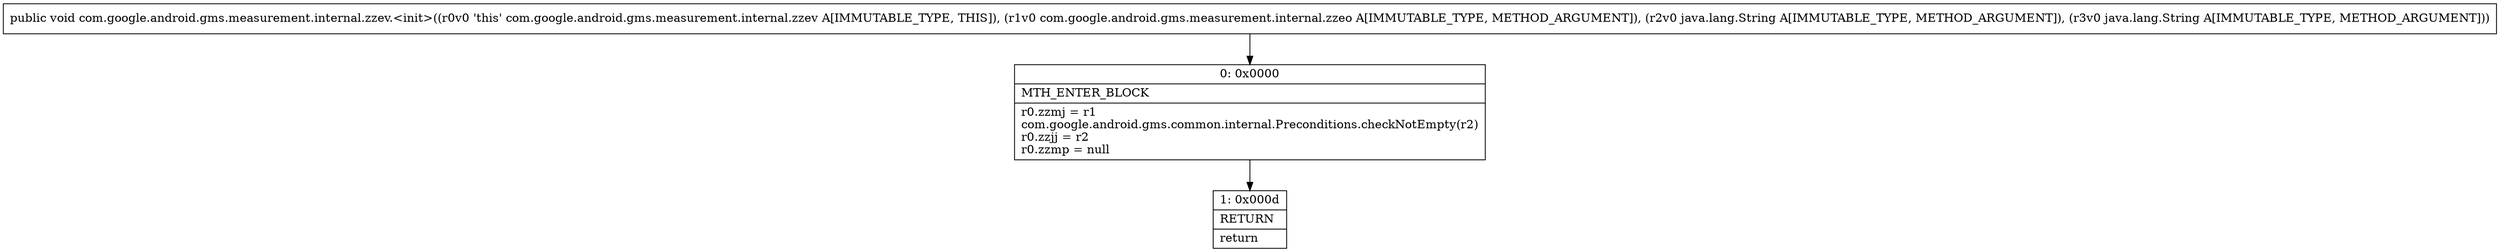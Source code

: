 digraph "CFG forcom.google.android.gms.measurement.internal.zzev.\<init\>(Lcom\/google\/android\/gms\/measurement\/internal\/zzeo;Ljava\/lang\/String;Ljava\/lang\/String;)V" {
Node_0 [shape=record,label="{0\:\ 0x0000|MTH_ENTER_BLOCK\l|r0.zzmj = r1\lcom.google.android.gms.common.internal.Preconditions.checkNotEmpty(r2)\lr0.zzjj = r2\lr0.zzmp = null\l}"];
Node_1 [shape=record,label="{1\:\ 0x000d|RETURN\l|return\l}"];
MethodNode[shape=record,label="{public void com.google.android.gms.measurement.internal.zzev.\<init\>((r0v0 'this' com.google.android.gms.measurement.internal.zzev A[IMMUTABLE_TYPE, THIS]), (r1v0 com.google.android.gms.measurement.internal.zzeo A[IMMUTABLE_TYPE, METHOD_ARGUMENT]), (r2v0 java.lang.String A[IMMUTABLE_TYPE, METHOD_ARGUMENT]), (r3v0 java.lang.String A[IMMUTABLE_TYPE, METHOD_ARGUMENT])) }"];
MethodNode -> Node_0;
Node_0 -> Node_1;
}

